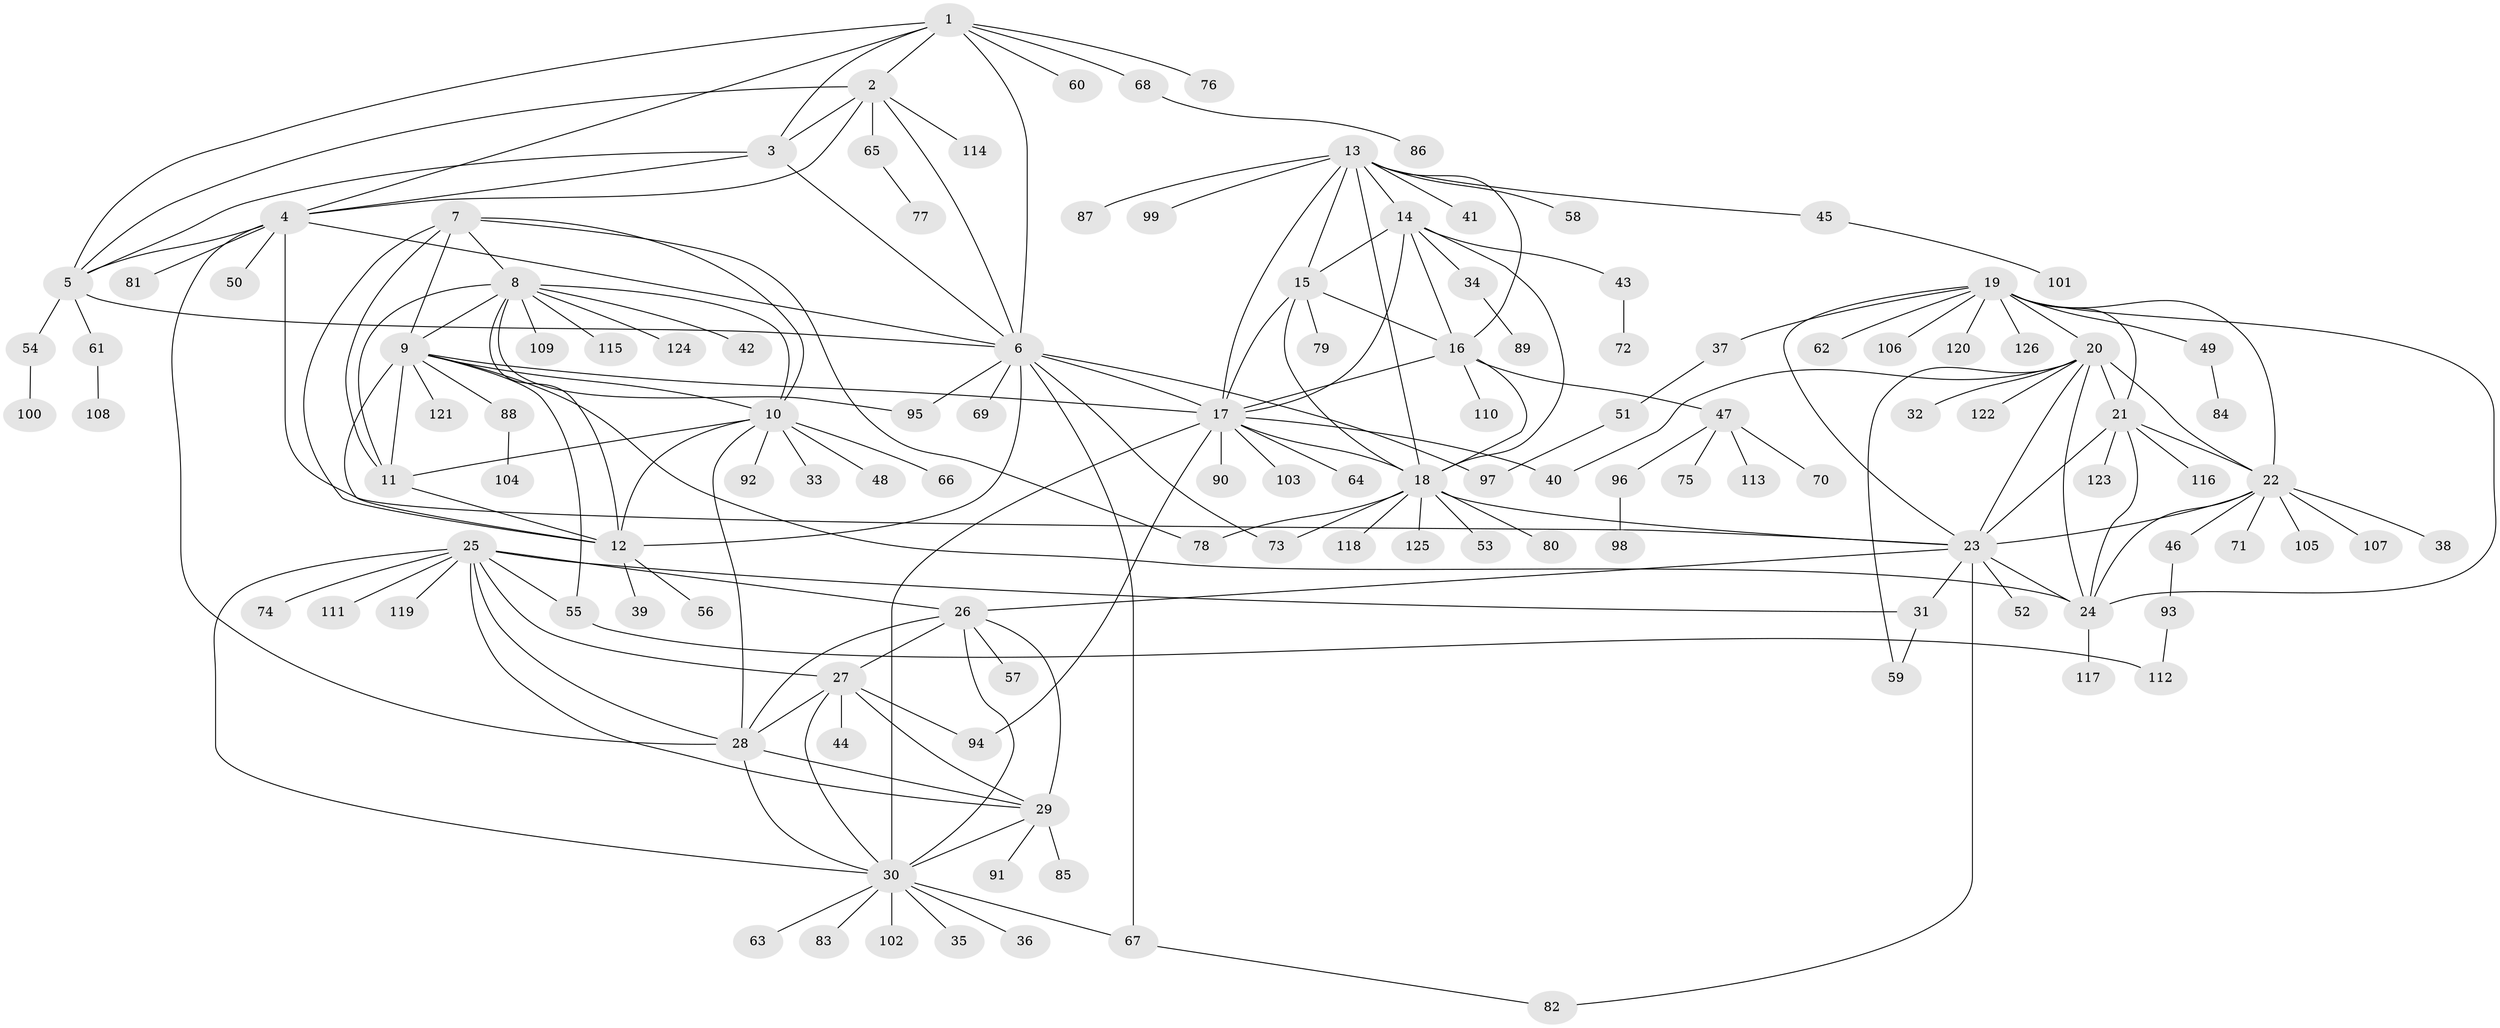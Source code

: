// Generated by graph-tools (version 1.1) at 2025/26/03/09/25 03:26:41]
// undirected, 126 vertices, 193 edges
graph export_dot {
graph [start="1"]
  node [color=gray90,style=filled];
  1;
  2;
  3;
  4;
  5;
  6;
  7;
  8;
  9;
  10;
  11;
  12;
  13;
  14;
  15;
  16;
  17;
  18;
  19;
  20;
  21;
  22;
  23;
  24;
  25;
  26;
  27;
  28;
  29;
  30;
  31;
  32;
  33;
  34;
  35;
  36;
  37;
  38;
  39;
  40;
  41;
  42;
  43;
  44;
  45;
  46;
  47;
  48;
  49;
  50;
  51;
  52;
  53;
  54;
  55;
  56;
  57;
  58;
  59;
  60;
  61;
  62;
  63;
  64;
  65;
  66;
  67;
  68;
  69;
  70;
  71;
  72;
  73;
  74;
  75;
  76;
  77;
  78;
  79;
  80;
  81;
  82;
  83;
  84;
  85;
  86;
  87;
  88;
  89;
  90;
  91;
  92;
  93;
  94;
  95;
  96;
  97;
  98;
  99;
  100;
  101;
  102;
  103;
  104;
  105;
  106;
  107;
  108;
  109;
  110;
  111;
  112;
  113;
  114;
  115;
  116;
  117;
  118;
  119;
  120;
  121;
  122;
  123;
  124;
  125;
  126;
  1 -- 2;
  1 -- 3;
  1 -- 4;
  1 -- 5;
  1 -- 6;
  1 -- 60;
  1 -- 68;
  1 -- 76;
  2 -- 3;
  2 -- 4;
  2 -- 5;
  2 -- 6;
  2 -- 65;
  2 -- 114;
  3 -- 4;
  3 -- 5;
  3 -- 6;
  4 -- 5;
  4 -- 6;
  4 -- 23;
  4 -- 28;
  4 -- 50;
  4 -- 81;
  5 -- 6;
  5 -- 54;
  5 -- 61;
  6 -- 12;
  6 -- 17;
  6 -- 67;
  6 -- 69;
  6 -- 73;
  6 -- 95;
  6 -- 97;
  7 -- 8;
  7 -- 9;
  7 -- 10;
  7 -- 11;
  7 -- 12;
  7 -- 78;
  8 -- 9;
  8 -- 10;
  8 -- 11;
  8 -- 12;
  8 -- 42;
  8 -- 95;
  8 -- 109;
  8 -- 115;
  8 -- 124;
  9 -- 10;
  9 -- 11;
  9 -- 12;
  9 -- 17;
  9 -- 24;
  9 -- 55;
  9 -- 88;
  9 -- 121;
  10 -- 11;
  10 -- 12;
  10 -- 28;
  10 -- 33;
  10 -- 48;
  10 -- 66;
  10 -- 92;
  11 -- 12;
  12 -- 39;
  12 -- 56;
  13 -- 14;
  13 -- 15;
  13 -- 16;
  13 -- 17;
  13 -- 18;
  13 -- 41;
  13 -- 45;
  13 -- 58;
  13 -- 87;
  13 -- 99;
  14 -- 15;
  14 -- 16;
  14 -- 17;
  14 -- 18;
  14 -- 34;
  14 -- 43;
  15 -- 16;
  15 -- 17;
  15 -- 18;
  15 -- 79;
  16 -- 17;
  16 -- 18;
  16 -- 47;
  16 -- 110;
  17 -- 18;
  17 -- 30;
  17 -- 40;
  17 -- 64;
  17 -- 90;
  17 -- 94;
  17 -- 103;
  18 -- 23;
  18 -- 53;
  18 -- 73;
  18 -- 78;
  18 -- 80;
  18 -- 118;
  18 -- 125;
  19 -- 20;
  19 -- 21;
  19 -- 22;
  19 -- 23;
  19 -- 24;
  19 -- 37;
  19 -- 49;
  19 -- 62;
  19 -- 106;
  19 -- 120;
  19 -- 126;
  20 -- 21;
  20 -- 22;
  20 -- 23;
  20 -- 24;
  20 -- 32;
  20 -- 40;
  20 -- 59;
  20 -- 122;
  21 -- 22;
  21 -- 23;
  21 -- 24;
  21 -- 116;
  21 -- 123;
  22 -- 23;
  22 -- 24;
  22 -- 38;
  22 -- 46;
  22 -- 71;
  22 -- 105;
  22 -- 107;
  23 -- 24;
  23 -- 26;
  23 -- 31;
  23 -- 52;
  23 -- 82;
  24 -- 117;
  25 -- 26;
  25 -- 27;
  25 -- 28;
  25 -- 29;
  25 -- 30;
  25 -- 31;
  25 -- 55;
  25 -- 74;
  25 -- 111;
  25 -- 119;
  26 -- 27;
  26 -- 28;
  26 -- 29;
  26 -- 30;
  26 -- 57;
  27 -- 28;
  27 -- 29;
  27 -- 30;
  27 -- 44;
  27 -- 94;
  28 -- 29;
  28 -- 30;
  29 -- 30;
  29 -- 85;
  29 -- 91;
  30 -- 35;
  30 -- 36;
  30 -- 63;
  30 -- 67;
  30 -- 83;
  30 -- 102;
  31 -- 59;
  34 -- 89;
  37 -- 51;
  43 -- 72;
  45 -- 101;
  46 -- 93;
  47 -- 70;
  47 -- 75;
  47 -- 96;
  47 -- 113;
  49 -- 84;
  51 -- 97;
  54 -- 100;
  55 -- 112;
  61 -- 108;
  65 -- 77;
  67 -- 82;
  68 -- 86;
  88 -- 104;
  93 -- 112;
  96 -- 98;
}

